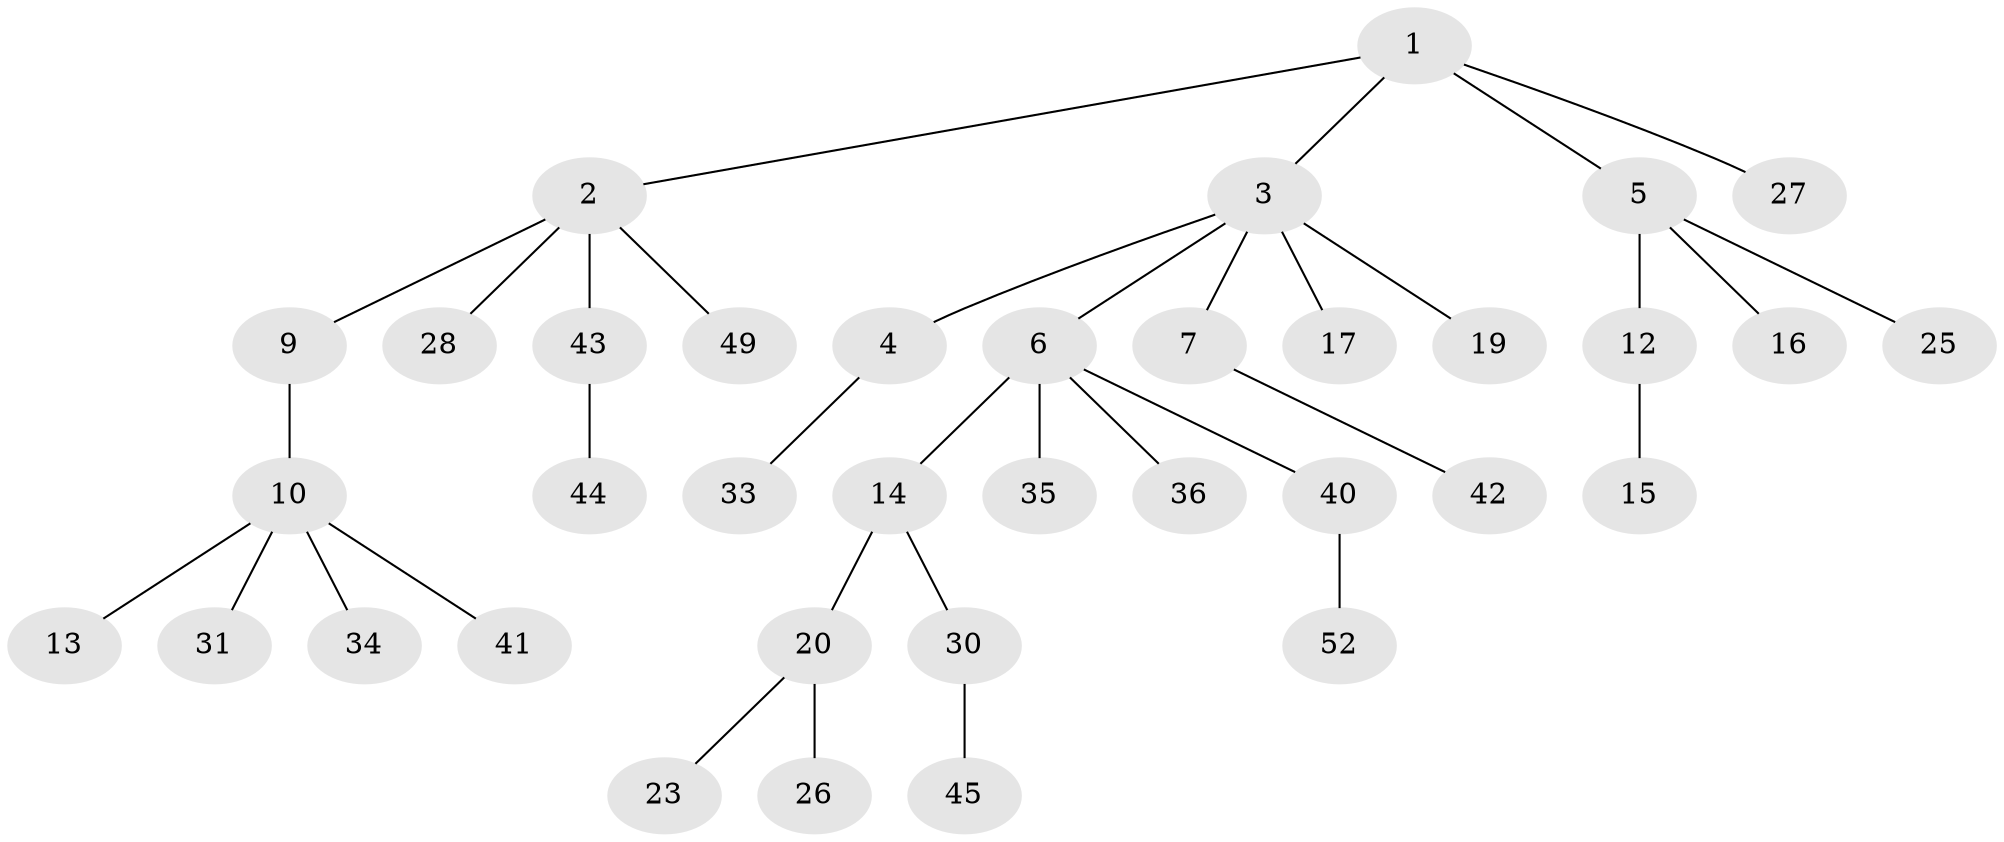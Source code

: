 // original degree distribution, {5: 0.03773584905660377, 3: 0.09433962264150944, 6: 0.018867924528301886, 2: 0.3018867924528302, 4: 0.07547169811320754, 1: 0.4716981132075472}
// Generated by graph-tools (version 1.1) at 2025/42/03/06/25 10:42:03]
// undirected, 36 vertices, 35 edges
graph export_dot {
graph [start="1"]
  node [color=gray90,style=filled];
  1 [super="+37"];
  2 [super="+8"];
  3 [super="+11"];
  4 [super="+21"];
  5 [super="+24"];
  6 [super="+18"];
  7;
  9;
  10 [super="+29"];
  12;
  13;
  14;
  15 [super="+38"];
  16;
  17;
  19;
  20 [super="+22"];
  23 [super="+32"];
  25;
  26;
  27 [super="+48"];
  28;
  30 [super="+47"];
  31;
  33;
  34 [super="+39"];
  35;
  36;
  40;
  41 [super="+51"];
  42 [super="+50"];
  43;
  44;
  45 [super="+46"];
  49;
  52 [super="+53"];
  1 -- 2;
  1 -- 3;
  1 -- 5;
  1 -- 27;
  2 -- 43;
  2 -- 9;
  2 -- 28;
  2 -- 49;
  3 -- 4;
  3 -- 6;
  3 -- 7;
  3 -- 19;
  3 -- 17;
  4 -- 33;
  5 -- 12;
  5 -- 16;
  5 -- 25;
  6 -- 14;
  6 -- 40;
  6 -- 35;
  6 -- 36;
  7 -- 42;
  9 -- 10;
  10 -- 13;
  10 -- 31;
  10 -- 41;
  10 -- 34;
  12 -- 15;
  14 -- 20;
  14 -- 30;
  20 -- 23;
  20 -- 26;
  30 -- 45;
  40 -- 52;
  43 -- 44;
}
